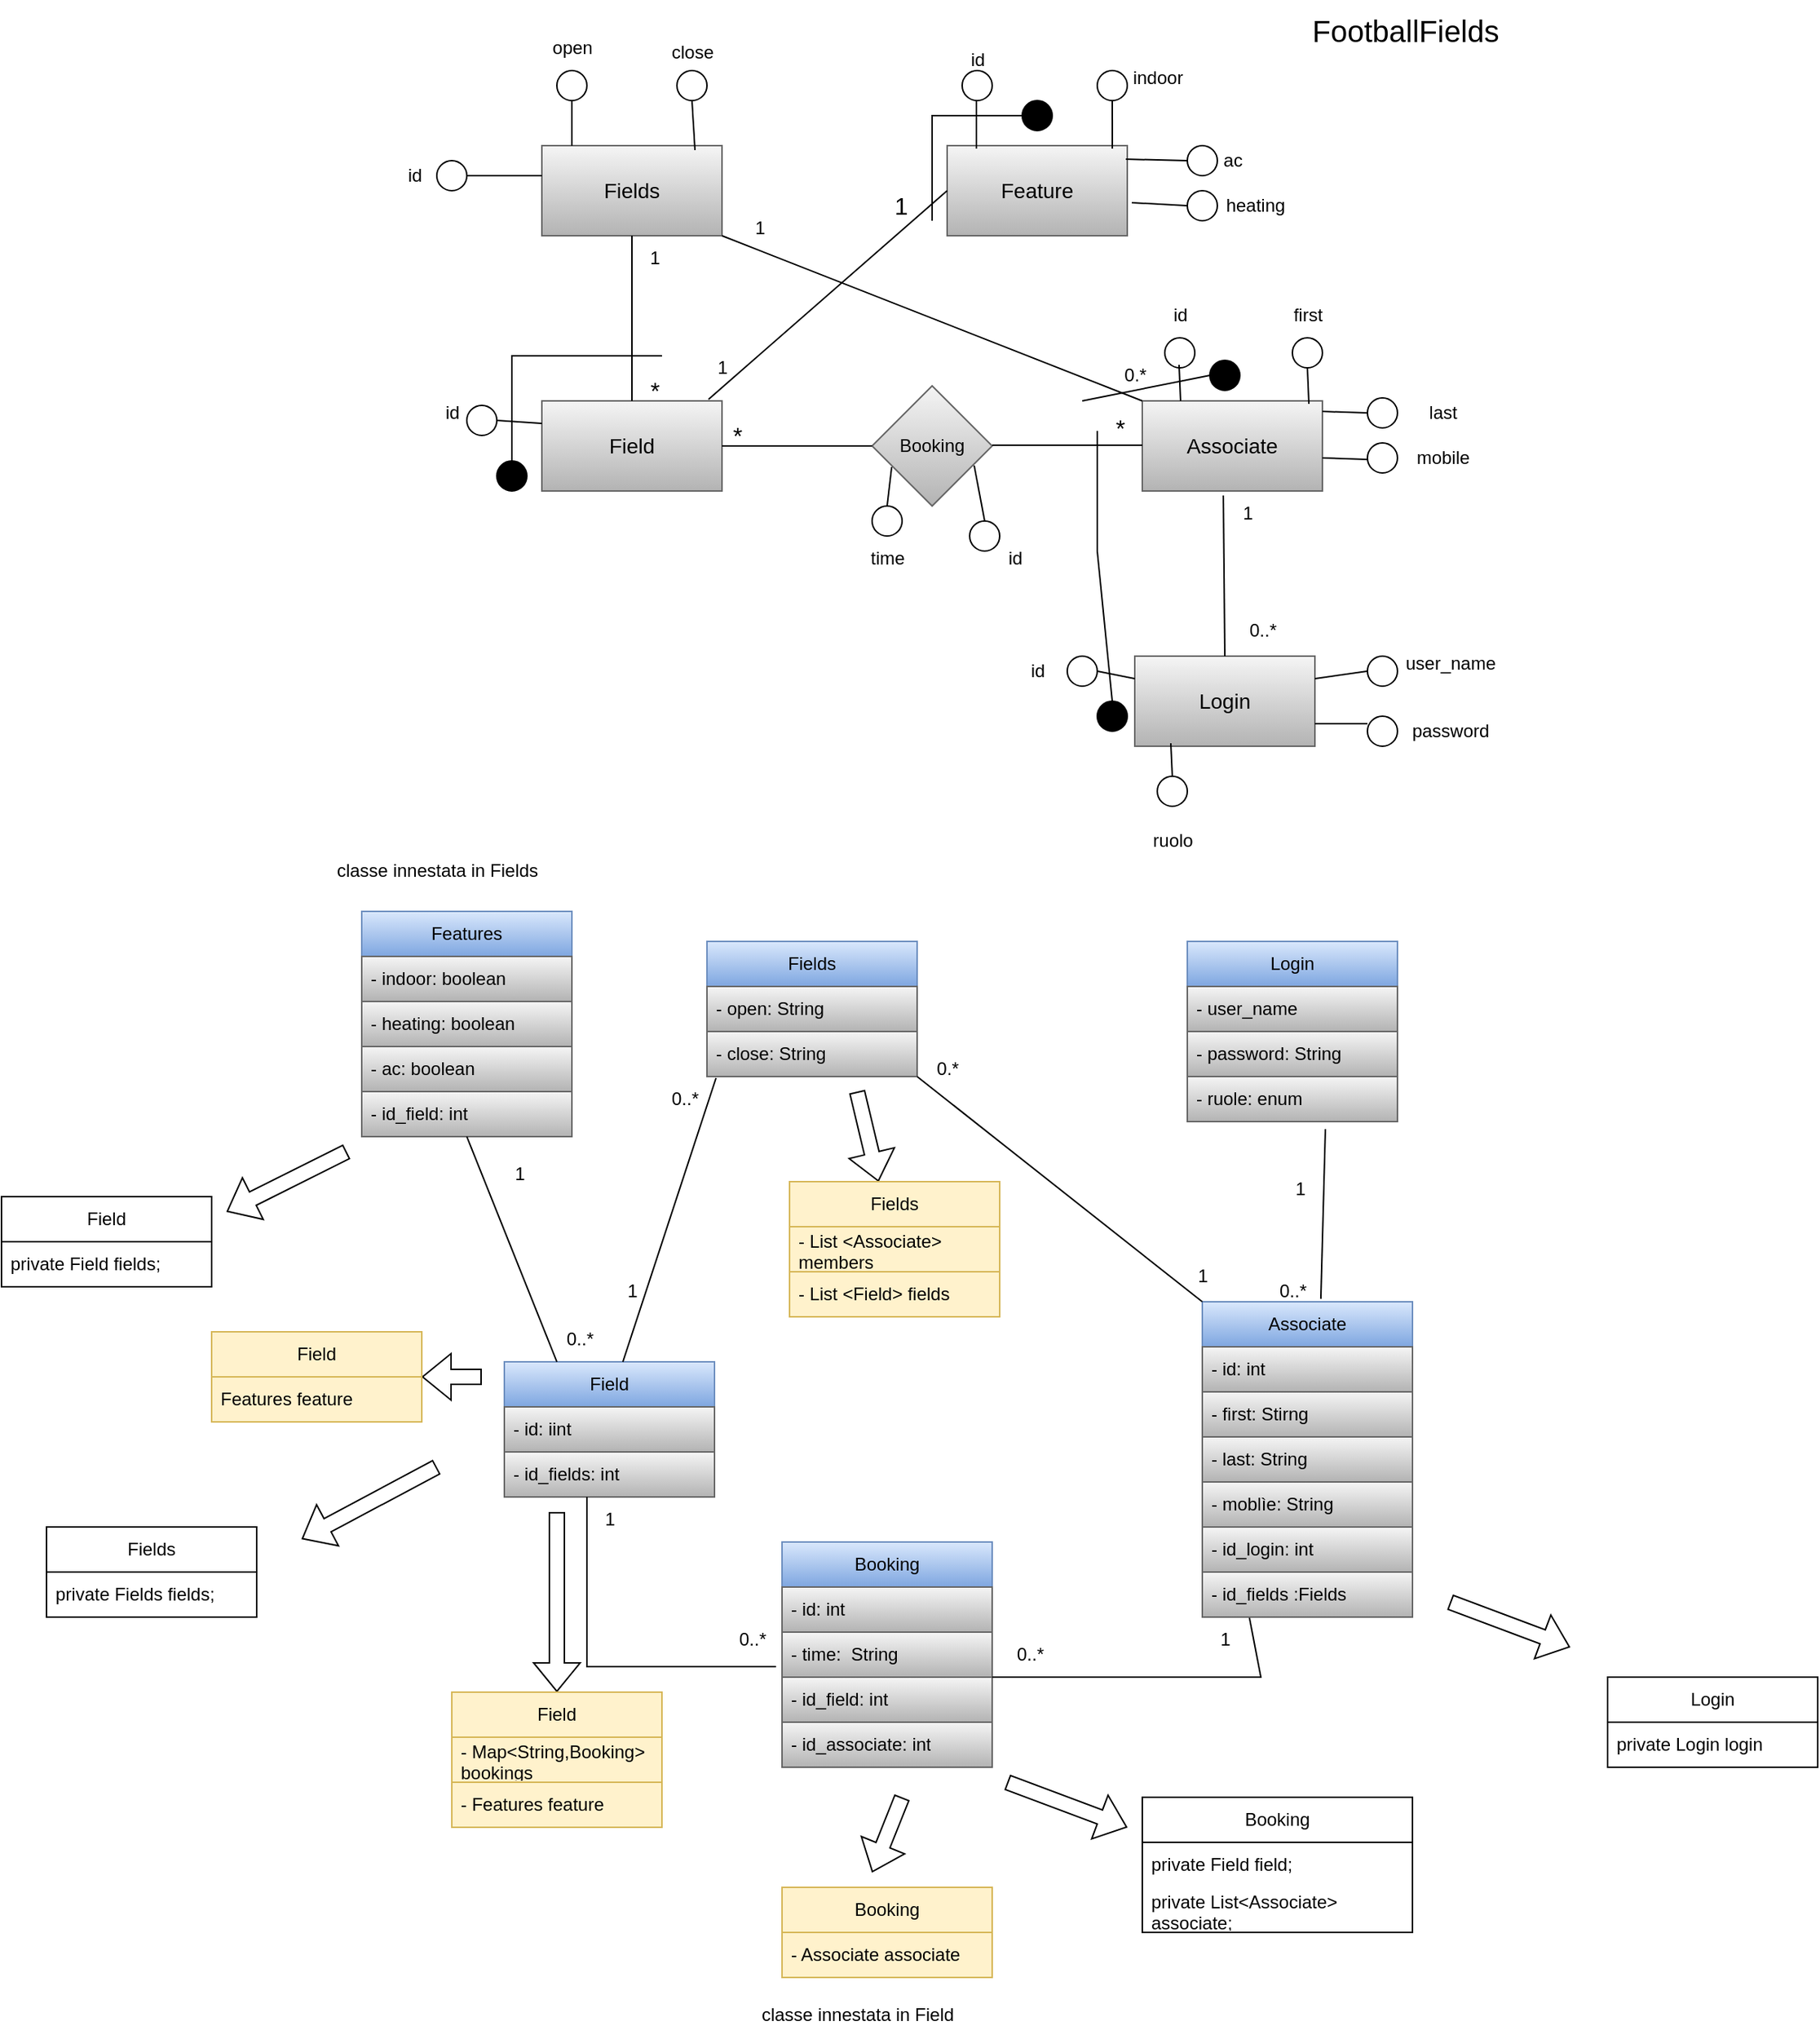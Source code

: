 <mxfile version="21.6.5" type="device">
  <diagram name="Pagina-1" id="tbRzEaHtZ7UUo4ROZUXy">
    <mxGraphModel dx="1691" dy="516" grid="1" gridSize="10" guides="1" tooltips="1" connect="1" arrows="1" fold="1" page="1" pageScale="1" pageWidth="827" pageHeight="1169" math="0" shadow="0">
      <root>
        <mxCell id="0" />
        <mxCell id="1" parent="0" />
        <mxCell id="Lw0NRX1pX2Uq201TsK41-1" value="&lt;font style=&quot;font-size: 14px;&quot;&gt;Associate&lt;/font&gt;" style="rounded=0;whiteSpace=wrap;html=1;fillColor=#f5f5f5;gradientColor=#b3b3b3;strokeColor=#666666;" parent="1" vertex="1">
          <mxGeometry x="560" y="270" width="120" height="60" as="geometry" />
        </mxCell>
        <mxCell id="Lw0NRX1pX2Uq201TsK41-2" value="&lt;font style=&quot;font-size: 14px;&quot;&gt;Feature&lt;/font&gt;" style="rounded=0;whiteSpace=wrap;html=1;fillColor=#f5f5f5;gradientColor=#b3b3b3;strokeColor=#666666;" parent="1" vertex="1">
          <mxGeometry x="430" y="100" width="120" height="60" as="geometry" />
        </mxCell>
        <mxCell id="Lw0NRX1pX2Uq201TsK41-4" value="&lt;font style=&quot;font-size: 14px;&quot;&gt;Field&lt;/font&gt;" style="rounded=0;whiteSpace=wrap;html=1;fillColor=#f5f5f5;gradientColor=#b3b3b3;strokeColor=#666666;" parent="1" vertex="1">
          <mxGeometry x="160" y="270" width="120" height="60" as="geometry" />
        </mxCell>
        <mxCell id="Lw0NRX1pX2Uq201TsK41-5" value="&lt;font style=&quot;font-size: 14px;&quot;&gt;Fields&lt;/font&gt;" style="rounded=0;whiteSpace=wrap;html=1;fillColor=#f5f5f5;gradientColor=#b3b3b3;strokeColor=#666666;" parent="1" vertex="1">
          <mxGeometry x="160" y="100" width="120" height="60" as="geometry" />
        </mxCell>
        <mxCell id="Lw0NRX1pX2Uq201TsK41-6" value="Booking" style="rhombus;whiteSpace=wrap;html=1;fillColor=#f5f5f5;gradientColor=#b3b3b3;strokeColor=#666666;" parent="1" vertex="1">
          <mxGeometry x="380" y="260" width="80" height="80" as="geometry" />
        </mxCell>
        <mxCell id="Lw0NRX1pX2Uq201TsK41-8" value="" style="endArrow=none;html=1;rounded=0;entryX=0.5;entryY=1;entryDx=0;entryDy=0;exitX=0.5;exitY=0;exitDx=0;exitDy=0;" parent="1" source="Lw0NRX1pX2Uq201TsK41-4" target="Lw0NRX1pX2Uq201TsK41-5" edge="1">
          <mxGeometry width="50" height="50" relative="1" as="geometry">
            <mxPoint x="390" y="280" as="sourcePoint" />
            <mxPoint x="440" y="230" as="targetPoint" />
          </mxGeometry>
        </mxCell>
        <mxCell id="Lw0NRX1pX2Uq201TsK41-9" value="" style="endArrow=none;html=1;rounded=0;entryX=0.925;entryY=-0.017;entryDx=0;entryDy=0;exitX=0;exitY=0.5;exitDx=0;exitDy=0;entryPerimeter=0;" parent="1" source="Lw0NRX1pX2Uq201TsK41-2" target="Lw0NRX1pX2Uq201TsK41-4" edge="1">
          <mxGeometry width="50" height="50" relative="1" as="geometry">
            <mxPoint x="310" y="230" as="sourcePoint" />
            <mxPoint x="310" y="120" as="targetPoint" />
          </mxGeometry>
        </mxCell>
        <mxCell id="Lw0NRX1pX2Uq201TsK41-10" value="" style="endArrow=none;html=1;rounded=0;exitX=1;exitY=0.5;exitDx=0;exitDy=0;entryX=0;entryY=0.5;entryDx=0;entryDy=0;" parent="1" source="Lw0NRX1pX2Uq201TsK41-4" target="Lw0NRX1pX2Uq201TsK41-6" edge="1">
          <mxGeometry width="50" height="50" relative="1" as="geometry">
            <mxPoint x="390" y="280" as="sourcePoint" />
            <mxPoint x="440" y="230" as="targetPoint" />
          </mxGeometry>
        </mxCell>
        <mxCell id="Lw0NRX1pX2Uq201TsK41-11" value="" style="endArrow=none;html=1;rounded=0;exitX=1;exitY=0.5;exitDx=0;exitDy=0;entryX=0;entryY=0.5;entryDx=0;entryDy=0;" parent="1" edge="1">
          <mxGeometry width="50" height="50" relative="1" as="geometry">
            <mxPoint x="460" y="299.5" as="sourcePoint" />
            <mxPoint x="560" y="299.5" as="targetPoint" />
          </mxGeometry>
        </mxCell>
        <mxCell id="Lw0NRX1pX2Uq201TsK41-13" value="" style="ellipse;whiteSpace=wrap;html=1;aspect=fixed;" parent="1" vertex="1">
          <mxGeometry x="250" y="50" width="20" height="20" as="geometry" />
        </mxCell>
        <mxCell id="Lw0NRX1pX2Uq201TsK41-14" value="" style="ellipse;whiteSpace=wrap;html=1;aspect=fixed;" parent="1" vertex="1">
          <mxGeometry x="90" y="110" width="20" height="20" as="geometry" />
        </mxCell>
        <mxCell id="Lw0NRX1pX2Uq201TsK41-15" value="" style="endArrow=none;html=1;rounded=0;exitX=1;exitY=0.5;exitDx=0;exitDy=0;" parent="1" source="Lw0NRX1pX2Uq201TsK41-14" edge="1">
          <mxGeometry width="50" height="50" relative="1" as="geometry">
            <mxPoint x="110" y="170" as="sourcePoint" />
            <mxPoint x="160" y="120" as="targetPoint" />
          </mxGeometry>
        </mxCell>
        <mxCell id="Lw0NRX1pX2Uq201TsK41-16" value="&lt;font style=&quot;font-size: 12px;&quot;&gt;id&lt;/font&gt;" style="text;html=1;align=center;verticalAlign=middle;resizable=0;points=[];autosize=1;strokeColor=none;fillColor=none;" parent="1" vertex="1">
          <mxGeometry x="60" y="105" width="30" height="30" as="geometry" />
        </mxCell>
        <mxCell id="Lw0NRX1pX2Uq201TsK41-21" value="" style="endArrow=none;html=1;rounded=0;exitX=0.85;exitY=0.05;exitDx=0;exitDy=0;exitPerimeter=0;entryX=0.5;entryY=1;entryDx=0;entryDy=0;" parent="1" source="Lw0NRX1pX2Uq201TsK41-5" target="Lw0NRX1pX2Uq201TsK41-13" edge="1">
          <mxGeometry width="50" height="50" relative="1" as="geometry">
            <mxPoint x="390" y="180" as="sourcePoint" />
            <mxPoint x="262" y="60" as="targetPoint" />
          </mxGeometry>
        </mxCell>
        <mxCell id="Lw0NRX1pX2Uq201TsK41-23" value="" style="endArrow=none;html=1;rounded=0;" parent="1" edge="1">
          <mxGeometry width="50" height="50" relative="1" as="geometry">
            <mxPoint x="180" y="100" as="sourcePoint" />
            <mxPoint x="180" y="70" as="targetPoint" />
          </mxGeometry>
        </mxCell>
        <mxCell id="Lw0NRX1pX2Uq201TsK41-24" value="" style="ellipse;whiteSpace=wrap;html=1;aspect=fixed;" parent="1" vertex="1">
          <mxGeometry x="170" y="50" width="20" height="20" as="geometry" />
        </mxCell>
        <mxCell id="Lw0NRX1pX2Uq201TsK41-25" value="&lt;font style=&quot;font-size: 12px;&quot;&gt;open&lt;/font&gt;" style="text;html=1;align=center;verticalAlign=middle;resizable=0;points=[];autosize=1;strokeColor=none;fillColor=none;" parent="1" vertex="1">
          <mxGeometry x="155" y="20" width="50" height="30" as="geometry" />
        </mxCell>
        <mxCell id="Lw0NRX1pX2Uq201TsK41-26" value="&lt;font style=&quot;font-size: 12px;&quot;&gt;close&lt;br&gt;&lt;br&gt;&lt;/font&gt;" style="text;html=1;align=center;verticalAlign=middle;resizable=0;points=[];autosize=1;strokeColor=none;fillColor=none;" parent="1" vertex="1">
          <mxGeometry x="235" y="25" width="50" height="40" as="geometry" />
        </mxCell>
        <mxCell id="Lw0NRX1pX2Uq201TsK41-27" value="" style="ellipse;whiteSpace=wrap;html=1;aspect=fixed;" parent="1" vertex="1">
          <mxGeometry x="530" y="50" width="20" height="20" as="geometry" />
        </mxCell>
        <mxCell id="Lw0NRX1pX2Uq201TsK41-28" value="" style="ellipse;whiteSpace=wrap;html=1;aspect=fixed;" parent="1" vertex="1">
          <mxGeometry x="590" y="130" width="20" height="20" as="geometry" />
        </mxCell>
        <mxCell id="Lw0NRX1pX2Uq201TsK41-29" value="" style="ellipse;whiteSpace=wrap;html=1;aspect=fixed;" parent="1" vertex="1">
          <mxGeometry x="590" y="100" width="20" height="20" as="geometry" />
        </mxCell>
        <mxCell id="Lw0NRX1pX2Uq201TsK41-30" value="" style="endArrow=none;html=1;rounded=0;entryX=0.5;entryY=1;entryDx=0;entryDy=0;exitX=0.917;exitY=0.033;exitDx=0;exitDy=0;exitPerimeter=0;" parent="1" source="Lw0NRX1pX2Uq201TsK41-2" target="Lw0NRX1pX2Uq201TsK41-27" edge="1">
          <mxGeometry width="50" height="50" relative="1" as="geometry">
            <mxPoint x="390" y="180" as="sourcePoint" />
            <mxPoint x="440" y="130" as="targetPoint" />
          </mxGeometry>
        </mxCell>
        <mxCell id="Lw0NRX1pX2Uq201TsK41-31" value="" style="endArrow=none;html=1;rounded=0;entryX=0;entryY=0.5;entryDx=0;entryDy=0;exitX=0.992;exitY=0.15;exitDx=0;exitDy=0;exitPerimeter=0;" parent="1" source="Lw0NRX1pX2Uq201TsK41-2" target="Lw0NRX1pX2Uq201TsK41-29" edge="1">
          <mxGeometry width="50" height="50" relative="1" as="geometry">
            <mxPoint x="540.5" y="101" as="sourcePoint" />
            <mxPoint x="539.5" y="70" as="targetPoint" />
          </mxGeometry>
        </mxCell>
        <mxCell id="Lw0NRX1pX2Uq201TsK41-32" value="" style="endArrow=none;html=1;rounded=0;entryX=0;entryY=0.5;entryDx=0;entryDy=0;exitX=1.025;exitY=0.633;exitDx=0;exitDy=0;exitPerimeter=0;" parent="1" source="Lw0NRX1pX2Uq201TsK41-2" target="Lw0NRX1pX2Uq201TsK41-28" edge="1">
          <mxGeometry width="50" height="50" relative="1" as="geometry">
            <mxPoint x="490.5" y="100" as="sourcePoint" />
            <mxPoint x="489.5" y="69" as="targetPoint" />
          </mxGeometry>
        </mxCell>
        <mxCell id="Lw0NRX1pX2Uq201TsK41-33" value="&lt;font style=&quot;font-size: 12px;&quot;&gt;indoor&lt;/font&gt;" style="text;html=1;align=center;verticalAlign=middle;resizable=0;points=[];autosize=1;strokeColor=none;fillColor=none;" parent="1" vertex="1">
          <mxGeometry x="540" y="40" width="60" height="30" as="geometry" />
        </mxCell>
        <mxCell id="Lw0NRX1pX2Uq201TsK41-36" value="&lt;font style=&quot;font-size: 12px;&quot;&gt;heating&lt;/font&gt;" style="text;html=1;align=center;verticalAlign=middle;resizable=0;points=[];autosize=1;strokeColor=none;fillColor=none;" parent="1" vertex="1">
          <mxGeometry x="605" y="125" width="60" height="30" as="geometry" />
        </mxCell>
        <mxCell id="Lw0NRX1pX2Uq201TsK41-38" value="ac" style="text;html=1;align=center;verticalAlign=middle;resizable=0;points=[];autosize=1;strokeColor=none;fillColor=none;" parent="1" vertex="1">
          <mxGeometry x="600" y="95" width="40" height="30" as="geometry" />
        </mxCell>
        <mxCell id="Lw0NRX1pX2Uq201TsK41-46" value="" style="ellipse;whiteSpace=wrap;html=1;aspect=fixed;" parent="1" vertex="1">
          <mxGeometry x="440" y="50" width="20" height="20" as="geometry" />
        </mxCell>
        <mxCell id="Lw0NRX1pX2Uq201TsK41-47" value="" style="endArrow=none;html=1;rounded=0;entryX=0.5;entryY=1;entryDx=0;entryDy=0;exitX=0.917;exitY=0.033;exitDx=0;exitDy=0;exitPerimeter=0;" parent="1" edge="1">
          <mxGeometry width="50" height="50" relative="1" as="geometry">
            <mxPoint x="449.5" y="102" as="sourcePoint" />
            <mxPoint x="449.5" y="70" as="targetPoint" />
          </mxGeometry>
        </mxCell>
        <mxCell id="Lw0NRX1pX2Uq201TsK41-48" value="id" style="text;html=1;align=center;verticalAlign=middle;resizable=0;points=[];autosize=1;strokeColor=none;fillColor=none;" parent="1" vertex="1">
          <mxGeometry x="435" y="28" width="30" height="30" as="geometry" />
        </mxCell>
        <mxCell id="Lw0NRX1pX2Uq201TsK41-49" value="1" style="text;html=1;align=center;verticalAlign=middle;resizable=0;points=[];autosize=1;strokeColor=none;fillColor=none;" parent="1" vertex="1">
          <mxGeometry x="265" y="233" width="30" height="30" as="geometry" />
        </mxCell>
        <mxCell id="Lw0NRX1pX2Uq201TsK41-50" value="&lt;font style=&quot;font-size: 16px;&quot;&gt;1&lt;/font&gt;" style="text;html=1;align=center;verticalAlign=middle;resizable=0;points=[];autosize=1;strokeColor=none;fillColor=none;" parent="1" vertex="1">
          <mxGeometry x="384" y="125" width="30" height="30" as="geometry" />
        </mxCell>
        <mxCell id="Lw0NRX1pX2Uq201TsK41-52" value="1" style="text;html=1;align=center;verticalAlign=middle;resizable=0;points=[];autosize=1;strokeColor=none;fillColor=none;" parent="1" vertex="1">
          <mxGeometry x="220" y="160" width="30" height="30" as="geometry" />
        </mxCell>
        <mxCell id="Lw0NRX1pX2Uq201TsK41-53" value="&lt;font style=&quot;font-size: 16px;&quot;&gt;*&lt;/font&gt;" style="text;html=1;align=center;verticalAlign=middle;resizable=0;points=[];autosize=1;strokeColor=none;fillColor=none;" parent="1" vertex="1">
          <mxGeometry x="220" y="248" width="30" height="30" as="geometry" />
        </mxCell>
        <mxCell id="Lw0NRX1pX2Uq201TsK41-54" value="&lt;font style=&quot;font-size: 16px;&quot;&gt;*&lt;/font&gt;" style="text;html=1;align=center;verticalAlign=middle;resizable=0;points=[];autosize=1;strokeColor=none;fillColor=none;" parent="1" vertex="1">
          <mxGeometry x="275" y="278" width="30" height="30" as="geometry" />
        </mxCell>
        <mxCell id="Lw0NRX1pX2Uq201TsK41-55" value="&lt;font style=&quot;font-size: 16px;&quot;&gt;*&lt;/font&gt;" style="text;html=1;align=center;verticalAlign=middle;resizable=0;points=[];autosize=1;strokeColor=none;fillColor=none;" parent="1" vertex="1">
          <mxGeometry x="530" y="273" width="30" height="30" as="geometry" />
        </mxCell>
        <mxCell id="Lw0NRX1pX2Uq201TsK41-59" value="" style="ellipse;whiteSpace=wrap;html=1;aspect=fixed;" parent="1" vertex="1">
          <mxGeometry x="110" y="273" width="20" height="20" as="geometry" />
        </mxCell>
        <mxCell id="Lw0NRX1pX2Uq201TsK41-60" value="" style="ellipse;whiteSpace=wrap;html=1;aspect=fixed;" parent="1" vertex="1">
          <mxGeometry x="575" y="228" width="20" height="20" as="geometry" />
        </mxCell>
        <mxCell id="Lw0NRX1pX2Uq201TsK41-61" value="" style="ellipse;whiteSpace=wrap;html=1;aspect=fixed;" parent="1" vertex="1">
          <mxGeometry x="660" y="228" width="20" height="20" as="geometry" />
        </mxCell>
        <mxCell id="Lw0NRX1pX2Uq201TsK41-62" value="" style="ellipse;whiteSpace=wrap;html=1;aspect=fixed;" parent="1" vertex="1">
          <mxGeometry x="710" y="298" width="20" height="20" as="geometry" />
        </mxCell>
        <mxCell id="Lw0NRX1pX2Uq201TsK41-63" value="" style="ellipse;whiteSpace=wrap;html=1;aspect=fixed;" parent="1" vertex="1">
          <mxGeometry x="710" y="268" width="20" height="20" as="geometry" />
        </mxCell>
        <mxCell id="Lw0NRX1pX2Uq201TsK41-64" value="" style="ellipse;whiteSpace=wrap;html=1;aspect=fixed;" parent="1" vertex="1">
          <mxGeometry x="380" y="340" width="20" height="20" as="geometry" />
        </mxCell>
        <mxCell id="Lw0NRX1pX2Uq201TsK41-65" value="" style="endArrow=none;html=1;rounded=0;exitX=0.5;exitY=0;exitDx=0;exitDy=0;entryX=0.163;entryY=0.675;entryDx=0;entryDy=0;entryPerimeter=0;" parent="1" source="Lw0NRX1pX2Uq201TsK41-64" target="Lw0NRX1pX2Uq201TsK41-6" edge="1">
          <mxGeometry width="50" height="50" relative="1" as="geometry">
            <mxPoint x="390" y="230" as="sourcePoint" />
            <mxPoint x="440" y="180" as="targetPoint" />
          </mxGeometry>
        </mxCell>
        <mxCell id="Lw0NRX1pX2Uq201TsK41-66" value="time&lt;br&gt;" style="text;html=1;align=center;verticalAlign=middle;resizable=0;points=[];autosize=1;strokeColor=none;fillColor=none;" parent="1" vertex="1">
          <mxGeometry x="365" y="360" width="50" height="30" as="geometry" />
        </mxCell>
        <mxCell id="Lw0NRX1pX2Uq201TsK41-71" value="" style="endArrow=none;html=1;rounded=0;exitX=1;exitY=0.117;exitDx=0;exitDy=0;exitPerimeter=0;" parent="1" source="Lw0NRX1pX2Uq201TsK41-1" edge="1">
          <mxGeometry width="50" height="50" relative="1" as="geometry">
            <mxPoint x="660" y="328" as="sourcePoint" />
            <mxPoint x="710" y="278" as="targetPoint" />
          </mxGeometry>
        </mxCell>
        <mxCell id="Lw0NRX1pX2Uq201TsK41-72" value="" style="endArrow=none;html=1;rounded=0;exitX=0.925;exitY=0.033;exitDx=0;exitDy=0;exitPerimeter=0;" parent="1" source="Lw0NRX1pX2Uq201TsK41-1" edge="1">
          <mxGeometry width="50" height="50" relative="1" as="geometry">
            <mxPoint x="620" y="298" as="sourcePoint" />
            <mxPoint x="670" y="248" as="targetPoint" />
          </mxGeometry>
        </mxCell>
        <mxCell id="Lw0NRX1pX2Uq201TsK41-74" value="" style="endArrow=none;html=1;rounded=0;exitX=1;exitY=0.117;exitDx=0;exitDy=0;exitPerimeter=0;" parent="1" edge="1">
          <mxGeometry width="50" height="50" relative="1" as="geometry">
            <mxPoint x="680" y="308" as="sourcePoint" />
            <mxPoint x="710" y="309" as="targetPoint" />
          </mxGeometry>
        </mxCell>
        <mxCell id="Lw0NRX1pX2Uq201TsK41-76" value="" style="endArrow=none;html=1;rounded=0;exitX=0.925;exitY=0.033;exitDx=0;exitDy=0;exitPerimeter=0;" parent="1" edge="1">
          <mxGeometry width="50" height="50" relative="1" as="geometry">
            <mxPoint x="585.5" y="270" as="sourcePoint" />
            <mxPoint x="584.5" y="246" as="targetPoint" />
            <Array as="points">
              <mxPoint x="585" y="258" />
            </Array>
          </mxGeometry>
        </mxCell>
        <mxCell id="Lw0NRX1pX2Uq201TsK41-78" value="id" style="text;html=1;align=center;verticalAlign=middle;resizable=0;points=[];autosize=1;strokeColor=none;fillColor=none;" parent="1" vertex="1">
          <mxGeometry x="85" y="263" width="30" height="30" as="geometry" />
        </mxCell>
        <mxCell id="Lw0NRX1pX2Uq201TsK41-79" value="first" style="text;html=1;align=center;verticalAlign=middle;resizable=0;points=[];autosize=1;strokeColor=none;fillColor=none;" parent="1" vertex="1">
          <mxGeometry x="650" y="198" width="40" height="30" as="geometry" />
        </mxCell>
        <mxCell id="Lw0NRX1pX2Uq201TsK41-80" value="last" style="text;html=1;align=center;verticalAlign=middle;resizable=0;points=[];autosize=1;strokeColor=none;fillColor=none;" parent="1" vertex="1">
          <mxGeometry x="740" y="263" width="40" height="30" as="geometry" />
        </mxCell>
        <mxCell id="Lw0NRX1pX2Uq201TsK41-81" value="mobile" style="text;html=1;align=center;verticalAlign=middle;resizable=0;points=[];autosize=1;strokeColor=none;fillColor=none;" parent="1" vertex="1">
          <mxGeometry x="730" y="293" width="60" height="30" as="geometry" />
        </mxCell>
        <mxCell id="Lw0NRX1pX2Uq201TsK41-82" value="id" style="text;html=1;align=center;verticalAlign=middle;resizable=0;points=[];autosize=1;strokeColor=none;fillColor=none;" parent="1" vertex="1">
          <mxGeometry x="570" y="198" width="30" height="30" as="geometry" />
        </mxCell>
        <mxCell id="Lw0NRX1pX2Uq201TsK41-83" value="" style="endArrow=none;html=1;rounded=0;exitX=1;exitY=0.5;exitDx=0;exitDy=0;entryX=0;entryY=0.25;entryDx=0;entryDy=0;" parent="1" source="Lw0NRX1pX2Uq201TsK41-59" target="Lw0NRX1pX2Uq201TsK41-4" edge="1">
          <mxGeometry width="50" height="50" relative="1" as="geometry">
            <mxPoint x="390" y="230" as="sourcePoint" />
            <mxPoint x="440" y="180" as="targetPoint" />
          </mxGeometry>
        </mxCell>
        <mxCell id="Zc-ZAYhECrXt22PSPQzX-3" value="Field" style="swimlane;fontStyle=0;childLayout=stackLayout;horizontal=1;startSize=30;horizontalStack=0;resizeParent=1;resizeParentMax=0;resizeLast=0;collapsible=1;marginBottom=0;whiteSpace=wrap;html=1;fillColor=#dae8fc;gradientColor=#7ea6e0;strokeColor=#6c8ebf;" parent="1" vertex="1">
          <mxGeometry x="135" y="910" width="140" height="90" as="geometry" />
        </mxCell>
        <mxCell id="Zc-ZAYhECrXt22PSPQzX-4" value="- id: iint" style="text;strokeColor=#666666;fillColor=#f5f5f5;align=left;verticalAlign=middle;spacingLeft=4;spacingRight=4;overflow=hidden;points=[[0,0.5],[1,0.5]];portConstraint=eastwest;rotatable=0;whiteSpace=wrap;html=1;gradientColor=#b3b3b3;" parent="Zc-ZAYhECrXt22PSPQzX-3" vertex="1">
          <mxGeometry y="30" width="140" height="30" as="geometry" />
        </mxCell>
        <mxCell id="Ekgfs1hk77x5DyquX_aV-30" value="- id_fields: int" style="text;strokeColor=#666666;fillColor=#f5f5f5;align=left;verticalAlign=middle;spacingLeft=4;spacingRight=4;overflow=hidden;points=[[0,0.5],[1,0.5]];portConstraint=eastwest;rotatable=0;whiteSpace=wrap;html=1;gradientColor=#b3b3b3;" parent="Zc-ZAYhECrXt22PSPQzX-3" vertex="1">
          <mxGeometry y="60" width="140" height="30" as="geometry" />
        </mxCell>
        <mxCell id="Zc-ZAYhECrXt22PSPQzX-7" value="Fields" style="swimlane;fontStyle=0;childLayout=stackLayout;horizontal=1;startSize=30;horizontalStack=0;resizeParent=1;resizeParentMax=0;resizeLast=0;collapsible=1;marginBottom=0;whiteSpace=wrap;html=1;fillColor=#dae8fc;gradientColor=#7ea6e0;strokeColor=#6c8ebf;" parent="1" vertex="1">
          <mxGeometry x="270" y="630" width="140" height="90" as="geometry" />
        </mxCell>
        <mxCell id="Zc-ZAYhECrXt22PSPQzX-8" value="- open: String" style="text;strokeColor=#666666;fillColor=#f5f5f5;align=left;verticalAlign=middle;spacingLeft=4;spacingRight=4;overflow=hidden;points=[[0,0.5],[1,0.5]];portConstraint=eastwest;rotatable=0;whiteSpace=wrap;html=1;gradientColor=#b3b3b3;" parent="Zc-ZAYhECrXt22PSPQzX-7" vertex="1">
          <mxGeometry y="30" width="140" height="30" as="geometry" />
        </mxCell>
        <mxCell id="Zc-ZAYhECrXt22PSPQzX-9" value="- close: String" style="text;strokeColor=#666666;fillColor=#f5f5f5;align=left;verticalAlign=middle;spacingLeft=4;spacingRight=4;overflow=hidden;points=[[0,0.5],[1,0.5]];portConstraint=eastwest;rotatable=0;whiteSpace=wrap;html=1;gradientColor=#b3b3b3;" parent="Zc-ZAYhECrXt22PSPQzX-7" vertex="1">
          <mxGeometry y="60" width="140" height="30" as="geometry" />
        </mxCell>
        <mxCell id="Zc-ZAYhECrXt22PSPQzX-11" value="Features" style="swimlane;fontStyle=0;childLayout=stackLayout;horizontal=1;startSize=30;horizontalStack=0;resizeParent=1;resizeParentMax=0;resizeLast=0;collapsible=1;marginBottom=0;whiteSpace=wrap;html=1;fillColor=#dae8fc;gradientColor=#7ea6e0;strokeColor=#6c8ebf;" parent="1" vertex="1">
          <mxGeometry x="40" y="610" width="140" height="150" as="geometry" />
        </mxCell>
        <mxCell id="Zc-ZAYhECrXt22PSPQzX-12" value="- indoor: boolean" style="text;strokeColor=#666666;fillColor=#f5f5f5;align=left;verticalAlign=middle;spacingLeft=4;spacingRight=4;overflow=hidden;points=[[0,0.5],[1,0.5]];portConstraint=eastwest;rotatable=0;whiteSpace=wrap;html=1;gradientColor=#b3b3b3;" parent="Zc-ZAYhECrXt22PSPQzX-11" vertex="1">
          <mxGeometry y="30" width="140" height="30" as="geometry" />
        </mxCell>
        <mxCell id="Zc-ZAYhECrXt22PSPQzX-13" value="- heating: boolean" style="text;strokeColor=#666666;fillColor=#f5f5f5;align=left;verticalAlign=middle;spacingLeft=4;spacingRight=4;overflow=hidden;points=[[0,0.5],[1,0.5]];portConstraint=eastwest;rotatable=0;whiteSpace=wrap;html=1;gradientColor=#b3b3b3;" parent="Zc-ZAYhECrXt22PSPQzX-11" vertex="1">
          <mxGeometry y="60" width="140" height="30" as="geometry" />
        </mxCell>
        <mxCell id="Zc-ZAYhECrXt22PSPQzX-14" value="- ac: boolean" style="text;strokeColor=#666666;fillColor=#f5f5f5;align=left;verticalAlign=middle;spacingLeft=4;spacingRight=4;overflow=hidden;points=[[0,0.5],[1,0.5]];portConstraint=eastwest;rotatable=0;whiteSpace=wrap;html=1;gradientColor=#b3b3b3;" parent="Zc-ZAYhECrXt22PSPQzX-11" vertex="1">
          <mxGeometry y="90" width="140" height="30" as="geometry" />
        </mxCell>
        <mxCell id="Ekgfs1hk77x5DyquX_aV-29" value="- id_field: int" style="text;strokeColor=#666666;fillColor=#f5f5f5;align=left;verticalAlign=middle;spacingLeft=4;spacingRight=4;overflow=hidden;points=[[0,0.5],[1,0.5]];portConstraint=eastwest;rotatable=0;whiteSpace=wrap;html=1;gradientColor=#b3b3b3;" parent="Zc-ZAYhECrXt22PSPQzX-11" vertex="1">
          <mxGeometry y="120" width="140" height="30" as="geometry" />
        </mxCell>
        <mxCell id="Zc-ZAYhECrXt22PSPQzX-19" value="Associate" style="swimlane;fontStyle=0;childLayout=stackLayout;horizontal=1;startSize=30;horizontalStack=0;resizeParent=1;resizeParentMax=0;resizeLast=0;collapsible=1;marginBottom=0;whiteSpace=wrap;html=1;fillColor=#dae8fc;gradientColor=#7ea6e0;strokeColor=#6c8ebf;" parent="1" vertex="1">
          <mxGeometry x="600" y="870" width="140" height="150" as="geometry" />
        </mxCell>
        <mxCell id="Zc-ZAYhECrXt22PSPQzX-20" value="- id: int" style="text;strokeColor=#666666;fillColor=#f5f5f5;align=left;verticalAlign=middle;spacingLeft=4;spacingRight=4;overflow=hidden;points=[[0,0.5],[1,0.5]];portConstraint=eastwest;rotatable=0;whiteSpace=wrap;html=1;gradientColor=#b3b3b3;" parent="Zc-ZAYhECrXt22PSPQzX-19" vertex="1">
          <mxGeometry y="30" width="140" height="30" as="geometry" />
        </mxCell>
        <mxCell id="Zc-ZAYhECrXt22PSPQzX-21" value="- first: Stirng" style="text;strokeColor=#666666;fillColor=#f5f5f5;align=left;verticalAlign=middle;spacingLeft=4;spacingRight=4;overflow=hidden;points=[[0,0.5],[1,0.5]];portConstraint=eastwest;rotatable=0;whiteSpace=wrap;html=1;gradientColor=#b3b3b3;" parent="Zc-ZAYhECrXt22PSPQzX-19" vertex="1">
          <mxGeometry y="60" width="140" height="30" as="geometry" />
        </mxCell>
        <mxCell id="Zc-ZAYhECrXt22PSPQzX-22" value="- last: String" style="text;strokeColor=#666666;fillColor=#f5f5f5;align=left;verticalAlign=middle;spacingLeft=4;spacingRight=4;overflow=hidden;points=[[0,0.5],[1,0.5]];portConstraint=eastwest;rotatable=0;whiteSpace=wrap;html=1;gradientColor=#b3b3b3;" parent="Zc-ZAYhECrXt22PSPQzX-19" vertex="1">
          <mxGeometry y="90" width="140" height="30" as="geometry" />
        </mxCell>
        <mxCell id="Ekgfs1hk77x5DyquX_aV-40" value="- moblìe: String" style="text;strokeColor=#666666;fillColor=#f5f5f5;align=left;verticalAlign=middle;spacingLeft=4;spacingRight=4;overflow=hidden;points=[[0,0.5],[1,0.5]];portConstraint=eastwest;rotatable=0;whiteSpace=wrap;html=1;gradientColor=#b3b3b3;" parent="Zc-ZAYhECrXt22PSPQzX-19" vertex="1">
          <mxGeometry y="120" width="140" height="30" as="geometry" />
        </mxCell>
        <mxCell id="Zc-ZAYhECrXt22PSPQzX-23" value="" style="endArrow=none;html=1;rounded=0;exitX=0.25;exitY=0;exitDx=0;exitDy=0;" parent="1" source="Zc-ZAYhECrXt22PSPQzX-3" edge="1">
          <mxGeometry width="50" height="50" relative="1" as="geometry">
            <mxPoint x="210" y="910" as="sourcePoint" />
            <mxPoint x="110" y="760" as="targetPoint" />
          </mxGeometry>
        </mxCell>
        <mxCell id="Zc-ZAYhECrXt22PSPQzX-24" value="0..*" style="text;html=1;align=center;verticalAlign=middle;resizable=0;points=[];autosize=1;strokeColor=none;fillColor=none;" parent="1" vertex="1">
          <mxGeometry x="235" y="720" width="40" height="30" as="geometry" />
        </mxCell>
        <mxCell id="Zc-ZAYhECrXt22PSPQzX-25" value="0.*" style="text;html=1;align=center;verticalAlign=middle;resizable=0;points=[];autosize=1;strokeColor=none;fillColor=none;" parent="1" vertex="1">
          <mxGeometry x="410" y="700" width="40" height="30" as="geometry" />
        </mxCell>
        <mxCell id="Zc-ZAYhECrXt22PSPQzX-26" value="" style="endArrow=none;html=1;rounded=0;exitX=0.564;exitY=0;exitDx=0;exitDy=0;exitPerimeter=0;entryX=0.043;entryY=1.033;entryDx=0;entryDy=0;entryPerimeter=0;" parent="1" source="Zc-ZAYhECrXt22PSPQzX-3" target="Zc-ZAYhECrXt22PSPQzX-9" edge="1">
          <mxGeometry width="50" height="50" relative="1" as="geometry">
            <mxPoint x="390" y="740" as="sourcePoint" />
            <mxPoint x="194" y="740" as="targetPoint" />
          </mxGeometry>
        </mxCell>
        <mxCell id="Zc-ZAYhECrXt22PSPQzX-27" value="1" style="text;html=1;align=center;verticalAlign=middle;resizable=0;points=[];autosize=1;strokeColor=none;fillColor=none;" parent="1" vertex="1">
          <mxGeometry x="130" y="770" width="30" height="30" as="geometry" />
        </mxCell>
        <mxCell id="Zc-ZAYhECrXt22PSPQzX-28" value="0..*" style="text;html=1;align=center;verticalAlign=middle;resizable=0;points=[];autosize=1;strokeColor=none;fillColor=none;" parent="1" vertex="1">
          <mxGeometry x="165" y="880" width="40" height="30" as="geometry" />
        </mxCell>
        <mxCell id="Zc-ZAYhECrXt22PSPQzX-29" value="" style="endArrow=none;html=1;rounded=0;entryX=0;entryY=0;entryDx=0;entryDy=0;exitX=1;exitY=1;exitDx=0;exitDy=0;" parent="1" source="Zc-ZAYhECrXt22PSPQzX-7" target="Zc-ZAYhECrXt22PSPQzX-19" edge="1">
          <mxGeometry width="50" height="50" relative="1" as="geometry">
            <mxPoint x="270" y="590" as="sourcePoint" />
            <mxPoint x="440" y="690" as="targetPoint" />
          </mxGeometry>
        </mxCell>
        <mxCell id="Zc-ZAYhECrXt22PSPQzX-30" value="1" style="text;html=1;align=center;verticalAlign=middle;resizable=0;points=[];autosize=1;strokeColor=none;fillColor=none;" parent="1" vertex="1">
          <mxGeometry x="205" y="848" width="30" height="30" as="geometry" />
        </mxCell>
        <mxCell id="Zc-ZAYhECrXt22PSPQzX-34" value="Booking" style="swimlane;fontStyle=0;childLayout=stackLayout;horizontal=1;startSize=30;horizontalStack=0;resizeParent=1;resizeParentMax=0;resizeLast=0;collapsible=1;marginBottom=0;whiteSpace=wrap;html=1;fillColor=#dae8fc;gradientColor=#7ea6e0;strokeColor=#6c8ebf;" parent="1" vertex="1">
          <mxGeometry x="320" y="1030" width="140" height="150" as="geometry" />
        </mxCell>
        <mxCell id="Zc-ZAYhECrXt22PSPQzX-35" value="- id: int" style="text;strokeColor=#666666;fillColor=#f5f5f5;align=left;verticalAlign=middle;spacingLeft=4;spacingRight=4;overflow=hidden;points=[[0,0.5],[1,0.5]];portConstraint=eastwest;rotatable=0;whiteSpace=wrap;html=1;gradientColor=#b3b3b3;" parent="Zc-ZAYhECrXt22PSPQzX-34" vertex="1">
          <mxGeometry y="30" width="140" height="30" as="geometry" />
        </mxCell>
        <mxCell id="Ekgfs1hk77x5DyquX_aV-32" value="- time:&amp;nbsp; String" style="text;strokeColor=#666666;fillColor=#f5f5f5;align=left;verticalAlign=middle;spacingLeft=4;spacingRight=4;overflow=hidden;points=[[0,0.5],[1,0.5]];portConstraint=eastwest;rotatable=0;whiteSpace=wrap;html=1;gradientColor=#b3b3b3;" parent="Zc-ZAYhECrXt22PSPQzX-34" vertex="1">
          <mxGeometry y="60" width="140" height="30" as="geometry" />
        </mxCell>
        <mxCell id="Ekgfs1hk77x5DyquX_aV-33" value="- id_field: int" style="text;strokeColor=#666666;fillColor=#f5f5f5;align=left;verticalAlign=middle;spacingLeft=4;spacingRight=4;overflow=hidden;points=[[0,0.5],[1,0.5]];portConstraint=eastwest;rotatable=0;whiteSpace=wrap;html=1;gradientColor=#b3b3b3;" parent="Zc-ZAYhECrXt22PSPQzX-34" vertex="1">
          <mxGeometry y="90" width="140" height="30" as="geometry" />
        </mxCell>
        <mxCell id="Ekgfs1hk77x5DyquX_aV-34" value="- id_associate: int" style="text;strokeColor=#666666;fillColor=#f5f5f5;align=left;verticalAlign=middle;spacingLeft=4;spacingRight=4;overflow=hidden;points=[[0,0.5],[1,0.5]];portConstraint=eastwest;rotatable=0;whiteSpace=wrap;html=1;gradientColor=#b3b3b3;" parent="Zc-ZAYhECrXt22PSPQzX-34" vertex="1">
          <mxGeometry y="120" width="140" height="30" as="geometry" />
        </mxCell>
        <mxCell id="Zc-ZAYhECrXt22PSPQzX-38" value="" style="endArrow=none;html=1;rounded=0;entryX=0.222;entryY=0.963;entryDx=0;entryDy=0;entryPerimeter=0;" parent="1" target="RqQ3GGJJdriutGatGUng-25" edge="1">
          <mxGeometry width="50" height="50" relative="1" as="geometry">
            <mxPoint x="460" y="1120" as="sourcePoint" />
            <mxPoint x="640" y="1100" as="targetPoint" />
            <Array as="points">
              <mxPoint x="639" y="1120" />
            </Array>
          </mxGeometry>
        </mxCell>
        <mxCell id="Zc-ZAYhECrXt22PSPQzX-40" value="" style="endArrow=none;html=1;rounded=0;exitX=-0.029;exitY=0.767;exitDx=0;exitDy=0;exitPerimeter=0;" parent="1" source="Ekgfs1hk77x5DyquX_aV-32" edge="1">
          <mxGeometry width="50" height="50" relative="1" as="geometry">
            <mxPoint x="310" y="970" as="sourcePoint" />
            <mxPoint x="190" y="1000" as="targetPoint" />
            <Array as="points">
              <mxPoint x="190" y="1113" />
            </Array>
          </mxGeometry>
        </mxCell>
        <mxCell id="Zc-ZAYhECrXt22PSPQzX-41" value="1" style="text;html=1;align=center;verticalAlign=middle;resizable=0;points=[];autosize=1;strokeColor=none;fillColor=none;" parent="1" vertex="1">
          <mxGeometry x="190" y="1000" width="30" height="30" as="geometry" />
        </mxCell>
        <mxCell id="Zc-ZAYhECrXt22PSPQzX-43" value="0..*" style="text;html=1;align=center;verticalAlign=middle;resizable=0;points=[];autosize=1;strokeColor=none;fillColor=none;" parent="1" vertex="1">
          <mxGeometry x="280" y="1080" width="40" height="30" as="geometry" />
        </mxCell>
        <mxCell id="Zc-ZAYhECrXt22PSPQzX-44" value="0..*" style="text;html=1;align=center;verticalAlign=middle;resizable=0;points=[];autosize=1;strokeColor=none;fillColor=none;" parent="1" vertex="1">
          <mxGeometry x="465" y="1090" width="40" height="30" as="geometry" />
        </mxCell>
        <mxCell id="Zc-ZAYhECrXt22PSPQzX-45" value="&lt;font style=&quot;font-size: 20px;&quot;&gt;FootballFields&lt;/font&gt;" style="text;html=1;align=center;verticalAlign=middle;resizable=0;points=[];autosize=1;strokeColor=none;fillColor=none;" parent="1" vertex="1">
          <mxGeometry x="660" y="3" width="150" height="40" as="geometry" />
        </mxCell>
        <mxCell id="Zc-ZAYhECrXt22PSPQzX-46" value="1" style="text;html=1;align=center;verticalAlign=middle;resizable=0;points=[];autosize=1;strokeColor=none;fillColor=none;" parent="1" vertex="1">
          <mxGeometry x="600" y="1080" width="30" height="30" as="geometry" />
        </mxCell>
        <mxCell id="Zc-ZAYhECrXt22PSPQzX-55" value="" style="ellipse;whiteSpace=wrap;html=1;aspect=fixed;" parent="1" vertex="1">
          <mxGeometry x="445" y="350" width="20" height="20" as="geometry" />
        </mxCell>
        <mxCell id="Zc-ZAYhECrXt22PSPQzX-56" value="" style="endArrow=none;html=1;rounded=0;exitX=0.5;exitY=0;exitDx=0;exitDy=0;entryX=0.85;entryY=0.663;entryDx=0;entryDy=0;entryPerimeter=0;" parent="1" source="Zc-ZAYhECrXt22PSPQzX-55" target="Lw0NRX1pX2Uq201TsK41-6" edge="1">
          <mxGeometry width="50" height="50" relative="1" as="geometry">
            <mxPoint x="400" y="340" as="sourcePoint" />
            <mxPoint x="450" y="320" as="targetPoint" />
          </mxGeometry>
        </mxCell>
        <mxCell id="Zc-ZAYhECrXt22PSPQzX-57" value="id" style="text;html=1;align=center;verticalAlign=middle;resizable=0;points=[];autosize=1;strokeColor=none;fillColor=none;" parent="1" vertex="1">
          <mxGeometry x="460" y="360" width="30" height="30" as="geometry" />
        </mxCell>
        <mxCell id="Zc-ZAYhECrXt22PSPQzX-58" value="" style="endArrow=none;html=1;rounded=0;exitX=1;exitY=1;exitDx=0;exitDy=0;entryX=0;entryY=0;entryDx=0;entryDy=0;" parent="1" source="Lw0NRX1pX2Uq201TsK41-5" target="Lw0NRX1pX2Uq201TsK41-1" edge="1">
          <mxGeometry width="50" height="50" relative="1" as="geometry">
            <mxPoint x="400" y="240" as="sourcePoint" />
            <mxPoint x="450" y="190" as="targetPoint" />
          </mxGeometry>
        </mxCell>
        <mxCell id="Zc-ZAYhECrXt22PSPQzX-59" value="0.*" style="text;html=1;align=center;verticalAlign=middle;resizable=0;points=[];autosize=1;strokeColor=none;fillColor=none;" parent="1" vertex="1">
          <mxGeometry x="535" y="238" width="40" height="30" as="geometry" />
        </mxCell>
        <mxCell id="Zc-ZAYhECrXt22PSPQzX-60" value="1" style="text;html=1;align=center;verticalAlign=middle;resizable=0;points=[];autosize=1;strokeColor=none;fillColor=none;" parent="1" vertex="1">
          <mxGeometry x="290" y="140" width="30" height="30" as="geometry" />
        </mxCell>
        <mxCell id="XrWRQXsPd7csBp4up9cS-1" value="" style="endArrow=none;html=1;rounded=0;" parent="1" edge="1">
          <mxGeometry width="50" height="50" relative="1" as="geometry">
            <mxPoint x="140" y="310" as="sourcePoint" />
            <mxPoint x="240" y="240" as="targetPoint" />
            <Array as="points">
              <mxPoint x="140" y="240" />
            </Array>
          </mxGeometry>
        </mxCell>
        <mxCell id="XrWRQXsPd7csBp4up9cS-3" value="" style="ellipse;whiteSpace=wrap;html=1;aspect=fixed;fillColor=#000000;" parent="1" vertex="1">
          <mxGeometry x="605" y="243" width="20" height="20" as="geometry" />
        </mxCell>
        <mxCell id="XrWRQXsPd7csBp4up9cS-4" value="" style="ellipse;whiteSpace=wrap;html=1;aspect=fixed;fillColor=#000000;" parent="1" vertex="1">
          <mxGeometry x="480" y="70" width="20" height="20" as="geometry" />
        </mxCell>
        <mxCell id="XrWRQXsPd7csBp4up9cS-5" value="" style="ellipse;whiteSpace=wrap;html=1;aspect=fixed;strokeColor=#000000;fillColor=#000000;" parent="1" vertex="1">
          <mxGeometry x="130" y="310" width="20" height="20" as="geometry" />
        </mxCell>
        <mxCell id="XrWRQXsPd7csBp4up9cS-6" value="" style="endArrow=none;html=1;rounded=0;entryX=0;entryY=0.5;entryDx=0;entryDy=0;" parent="1" target="XrWRQXsPd7csBp4up9cS-4" edge="1">
          <mxGeometry width="50" height="50" relative="1" as="geometry">
            <mxPoint x="420" y="150" as="sourcePoint" />
            <mxPoint x="440" y="240" as="targetPoint" />
            <Array as="points">
              <mxPoint x="420" y="80" />
            </Array>
          </mxGeometry>
        </mxCell>
        <mxCell id="XrWRQXsPd7csBp4up9cS-10" value="" style="endArrow=none;html=1;rounded=0;entryX=0;entryY=0.5;entryDx=0;entryDy=0;" parent="1" target="XrWRQXsPd7csBp4up9cS-3" edge="1">
          <mxGeometry width="50" height="50" relative="1" as="geometry">
            <mxPoint x="520" y="270" as="sourcePoint" />
            <mxPoint x="440" y="240" as="targetPoint" />
          </mxGeometry>
        </mxCell>
        <mxCell id="Ekgfs1hk77x5DyquX_aV-1" value="&lt;font style=&quot;font-size: 14px;&quot;&gt;Login&lt;/font&gt;" style="rounded=0;whiteSpace=wrap;html=1;fillColor=#f5f5f5;gradientColor=#b3b3b3;strokeColor=#666666;" parent="1" vertex="1">
          <mxGeometry x="555" y="440" width="120" height="60" as="geometry" />
        </mxCell>
        <mxCell id="Ekgfs1hk77x5DyquX_aV-2" value="" style="ellipse;whiteSpace=wrap;html=1;aspect=fixed;" parent="1" vertex="1">
          <mxGeometry x="710" y="480" width="20" height="20" as="geometry" />
        </mxCell>
        <mxCell id="Ekgfs1hk77x5DyquX_aV-3" value="" style="ellipse;whiteSpace=wrap;html=1;aspect=fixed;" parent="1" vertex="1">
          <mxGeometry x="510" y="440" width="20" height="20" as="geometry" />
        </mxCell>
        <mxCell id="Ekgfs1hk77x5DyquX_aV-4" value="" style="ellipse;whiteSpace=wrap;html=1;aspect=fixed;" parent="1" vertex="1">
          <mxGeometry x="710" y="440" width="20" height="20" as="geometry" />
        </mxCell>
        <mxCell id="Ekgfs1hk77x5DyquX_aV-5" value="" style="ellipse;whiteSpace=wrap;html=1;aspect=fixed;" parent="1" vertex="1">
          <mxGeometry x="570" y="520" width="20" height="20" as="geometry" />
        </mxCell>
        <mxCell id="Ekgfs1hk77x5DyquX_aV-6" value="id" style="text;html=1;align=center;verticalAlign=middle;resizable=0;points=[];autosize=1;strokeColor=none;fillColor=none;" parent="1" vertex="1">
          <mxGeometry x="475" y="435" width="30" height="30" as="geometry" />
        </mxCell>
        <mxCell id="Ekgfs1hk77x5DyquX_aV-7" value="ruolo" style="text;html=1;align=center;verticalAlign=middle;resizable=0;points=[];autosize=1;strokeColor=none;fillColor=none;" parent="1" vertex="1">
          <mxGeometry x="555" y="548" width="50" height="30" as="geometry" />
        </mxCell>
        <mxCell id="Ekgfs1hk77x5DyquX_aV-8" value="password" style="text;html=1;align=center;verticalAlign=middle;resizable=0;points=[];autosize=1;strokeColor=none;fillColor=none;" parent="1" vertex="1">
          <mxGeometry x="730" y="475" width="70" height="30" as="geometry" />
        </mxCell>
        <mxCell id="Ekgfs1hk77x5DyquX_aV-10" value="user_name" style="text;html=1;align=center;verticalAlign=middle;resizable=0;points=[];autosize=1;strokeColor=none;fillColor=none;" parent="1" vertex="1">
          <mxGeometry x="725" y="430" width="80" height="30" as="geometry" />
        </mxCell>
        <mxCell id="Ekgfs1hk77x5DyquX_aV-11" value="" style="endArrow=none;html=1;rounded=0;entryX=0;entryY=0.25;entryDx=0;entryDy=0;exitX=1;exitY=0.5;exitDx=0;exitDy=0;" parent="1" source="Ekgfs1hk77x5DyquX_aV-3" target="Ekgfs1hk77x5DyquX_aV-1" edge="1">
          <mxGeometry width="50" height="50" relative="1" as="geometry">
            <mxPoint x="390" y="400" as="sourcePoint" />
            <mxPoint x="440" y="350" as="targetPoint" />
          </mxGeometry>
        </mxCell>
        <mxCell id="Ekgfs1hk77x5DyquX_aV-12" value="" style="endArrow=none;html=1;rounded=0;entryX=1;entryY=0.75;entryDx=0;entryDy=0;" parent="1" target="Ekgfs1hk77x5DyquX_aV-1" edge="1">
          <mxGeometry width="50" height="50" relative="1" as="geometry">
            <mxPoint x="710" y="485" as="sourcePoint" />
            <mxPoint x="440" y="530" as="targetPoint" />
          </mxGeometry>
        </mxCell>
        <mxCell id="Ekgfs1hk77x5DyquX_aV-13" value="" style="endArrow=none;html=1;rounded=0;entryX=0;entryY=0.5;entryDx=0;entryDy=0;exitX=1;exitY=0.25;exitDx=0;exitDy=0;" parent="1" source="Ekgfs1hk77x5DyquX_aV-1" target="Ekgfs1hk77x5DyquX_aV-4" edge="1">
          <mxGeometry width="50" height="50" relative="1" as="geometry">
            <mxPoint x="680" y="450" as="sourcePoint" />
            <mxPoint x="440" y="350" as="targetPoint" />
          </mxGeometry>
        </mxCell>
        <mxCell id="Ekgfs1hk77x5DyquX_aV-14" value="" style="endArrow=none;html=1;rounded=0;exitX=0.5;exitY=0;exitDx=0;exitDy=0;entryX=0.2;entryY=0.967;entryDx=0;entryDy=0;entryPerimeter=0;" parent="1" source="Ekgfs1hk77x5DyquX_aV-5" target="Ekgfs1hk77x5DyquX_aV-1" edge="1">
          <mxGeometry width="50" height="50" relative="1" as="geometry">
            <mxPoint x="582.5" y="508" as="sourcePoint" />
            <mxPoint x="617.5" y="503" as="targetPoint" />
          </mxGeometry>
        </mxCell>
        <mxCell id="Ekgfs1hk77x5DyquX_aV-15" value="" style="endArrow=none;html=1;rounded=0;exitX=0.5;exitY=0;exitDx=0;exitDy=0;" parent="1" source="Ekgfs1hk77x5DyquX_aV-16" edge="1">
          <mxGeometry width="50" height="50" relative="1" as="geometry">
            <mxPoint x="700" y="460" as="sourcePoint" />
            <mxPoint x="530" y="290" as="targetPoint" />
            <Array as="points">
              <mxPoint x="530" y="370" />
            </Array>
          </mxGeometry>
        </mxCell>
        <mxCell id="Ekgfs1hk77x5DyquX_aV-16" value="" style="ellipse;whiteSpace=wrap;html=1;aspect=fixed;fillColor=#000000;" parent="1" vertex="1">
          <mxGeometry x="530" y="470" width="20" height="20" as="geometry" />
        </mxCell>
        <mxCell id="Ekgfs1hk77x5DyquX_aV-18" value="" style="endArrow=none;html=1;rounded=0;exitX=0.5;exitY=0;exitDx=0;exitDy=0;entryX=0.45;entryY=1.05;entryDx=0;entryDy=0;entryPerimeter=0;" parent="1" source="Ekgfs1hk77x5DyquX_aV-1" target="Lw0NRX1pX2Uq201TsK41-1" edge="1">
          <mxGeometry width="50" height="50" relative="1" as="geometry">
            <mxPoint x="390" y="400" as="sourcePoint" />
            <mxPoint x="440" y="350" as="targetPoint" />
          </mxGeometry>
        </mxCell>
        <mxCell id="Ekgfs1hk77x5DyquX_aV-19" value="1" style="text;html=1;align=center;verticalAlign=middle;resizable=0;points=[];autosize=1;strokeColor=none;fillColor=none;" parent="1" vertex="1">
          <mxGeometry x="615" y="330" width="30" height="30" as="geometry" />
        </mxCell>
        <mxCell id="Ekgfs1hk77x5DyquX_aV-20" value="0..*" style="text;html=1;align=center;verticalAlign=middle;resizable=0;points=[];autosize=1;strokeColor=none;fillColor=none;" parent="1" vertex="1">
          <mxGeometry x="620" y="408" width="40" height="30" as="geometry" />
        </mxCell>
        <mxCell id="Ekgfs1hk77x5DyquX_aV-21" value="Login" style="swimlane;fontStyle=0;childLayout=stackLayout;horizontal=1;startSize=30;horizontalStack=0;resizeParent=1;resizeParentMax=0;resizeLast=0;collapsible=1;marginBottom=0;whiteSpace=wrap;html=1;fillColor=#dae8fc;gradientColor=#7ea6e0;strokeColor=#6c8ebf;" parent="1" vertex="1">
          <mxGeometry x="590" y="630" width="140" height="120" as="geometry" />
        </mxCell>
        <mxCell id="Ekgfs1hk77x5DyquX_aV-22" value="- user_name" style="text;strokeColor=#666666;fillColor=#f5f5f5;align=left;verticalAlign=middle;spacingLeft=4;spacingRight=4;overflow=hidden;points=[[0,0.5],[1,0.5]];portConstraint=eastwest;rotatable=0;whiteSpace=wrap;html=1;gradientColor=#b3b3b3;" parent="Ekgfs1hk77x5DyquX_aV-21" vertex="1">
          <mxGeometry y="30" width="140" height="30" as="geometry" />
        </mxCell>
        <mxCell id="Ekgfs1hk77x5DyquX_aV-23" value="- password: String" style="text;strokeColor=#666666;fillColor=#f5f5f5;align=left;verticalAlign=middle;spacingLeft=4;spacingRight=4;overflow=hidden;points=[[0,0.5],[1,0.5]];portConstraint=eastwest;rotatable=0;whiteSpace=wrap;html=1;gradientColor=#b3b3b3;" parent="Ekgfs1hk77x5DyquX_aV-21" vertex="1">
          <mxGeometry y="60" width="140" height="30" as="geometry" />
        </mxCell>
        <mxCell id="Ekgfs1hk77x5DyquX_aV-24" value="- ruole: enum" style="text;strokeColor=#666666;fillColor=#f5f5f5;align=left;verticalAlign=middle;spacingLeft=4;spacingRight=4;overflow=hidden;points=[[0,0.5],[1,0.5]];portConstraint=eastwest;rotatable=0;whiteSpace=wrap;html=1;gradientColor=#b3b3b3;" parent="Ekgfs1hk77x5DyquX_aV-21" vertex="1">
          <mxGeometry y="90" width="140" height="30" as="geometry" />
        </mxCell>
        <mxCell id="Ekgfs1hk77x5DyquX_aV-26" value="" style="endArrow=none;html=1;rounded=0;exitX=0.564;exitY=-0.013;exitDx=0;exitDy=0;exitPerimeter=0;entryX=0.657;entryY=1.167;entryDx=0;entryDy=0;entryPerimeter=0;" parent="1" source="Zc-ZAYhECrXt22PSPQzX-19" target="Ekgfs1hk77x5DyquX_aV-24" edge="1">
          <mxGeometry width="50" height="50" relative="1" as="geometry">
            <mxPoint x="390" y="700" as="sourcePoint" />
            <mxPoint x="684" y="780" as="targetPoint" />
          </mxGeometry>
        </mxCell>
        <mxCell id="Ekgfs1hk77x5DyquX_aV-27" value="1" style="text;html=1;align=center;verticalAlign=middle;resizable=0;points=[];autosize=1;strokeColor=none;fillColor=none;" parent="1" vertex="1">
          <mxGeometry x="650" y="780" width="30" height="30" as="geometry" />
        </mxCell>
        <mxCell id="Ekgfs1hk77x5DyquX_aV-28" value="0..*" style="text;html=1;align=center;verticalAlign=middle;resizable=0;points=[];autosize=1;strokeColor=none;fillColor=none;" parent="1" vertex="1">
          <mxGeometry x="640" y="848" width="40" height="30" as="geometry" />
        </mxCell>
        <mxCell id="Zc-ZAYhECrXt22PSPQzX-32" value="- id_login: int" style="text;strokeColor=#666666;fillColor=#f5f5f5;align=left;verticalAlign=middle;spacingLeft=4;spacingRight=4;overflow=hidden;points=[[0,0.5],[1,0.5]];portConstraint=eastwest;rotatable=0;whiteSpace=wrap;html=1;gradientColor=#b3b3b3;" parent="1" vertex="1">
          <mxGeometry x="600" y="1020" width="140" height="30" as="geometry" />
        </mxCell>
        <mxCell id="Ekgfs1hk77x5DyquX_aV-42" value="1" style="text;html=1;align=center;verticalAlign=middle;resizable=0;points=[];autosize=1;strokeColor=none;fillColor=none;" parent="1" vertex="1">
          <mxGeometry x="585" y="838" width="30" height="30" as="geometry" />
        </mxCell>
        <mxCell id="jMYRhRSVrREB6778x-WR-3" value="" style="shape=flexArrow;endArrow=classic;html=1;rounded=0;" parent="1" edge="1">
          <mxGeometry width="50" height="50" relative="1" as="geometry">
            <mxPoint x="470" y="1190" as="sourcePoint" />
            <mxPoint x="550" y="1220" as="targetPoint" />
          </mxGeometry>
        </mxCell>
        <mxCell id="jMYRhRSVrREB6778x-WR-7" value="Booking" style="swimlane;fontStyle=0;childLayout=stackLayout;horizontal=1;startSize=30;horizontalStack=0;resizeParent=1;resizeParentMax=0;resizeLast=0;collapsible=1;marginBottom=0;whiteSpace=wrap;html=1;" parent="1" vertex="1">
          <mxGeometry x="560" y="1200" width="180" height="90" as="geometry" />
        </mxCell>
        <mxCell id="jMYRhRSVrREB6778x-WR-10" value="private Field field;" style="text;strokeColor=none;fillColor=none;align=left;verticalAlign=middle;spacingLeft=4;spacingRight=4;overflow=hidden;points=[[0,0.5],[1,0.5]];portConstraint=eastwest;rotatable=0;whiteSpace=wrap;html=1;" parent="jMYRhRSVrREB6778x-WR-7" vertex="1">
          <mxGeometry y="30" width="180" height="30" as="geometry" />
        </mxCell>
        <mxCell id="jMYRhRSVrREB6778x-WR-11" value="private List&amp;lt;Associate&amp;gt; associate;" style="text;strokeColor=none;fillColor=none;align=left;verticalAlign=middle;spacingLeft=4;spacingRight=4;overflow=hidden;points=[[0,0.5],[1,0.5]];portConstraint=eastwest;rotatable=0;whiteSpace=wrap;html=1;" parent="jMYRhRSVrREB6778x-WR-7" vertex="1">
          <mxGeometry y="60" width="180" height="30" as="geometry" />
        </mxCell>
        <mxCell id="jMYRhRSVrREB6778x-WR-12" value="Login" style="swimlane;fontStyle=0;childLayout=stackLayout;horizontal=1;startSize=30;horizontalStack=0;resizeParent=1;resizeParentMax=0;resizeLast=0;collapsible=1;marginBottom=0;whiteSpace=wrap;html=1;" parent="1" vertex="1">
          <mxGeometry x="870" y="1120" width="140" height="60" as="geometry" />
        </mxCell>
        <mxCell id="jMYRhRSVrREB6778x-WR-15" value="private Login login" style="text;strokeColor=none;fillColor=none;align=left;verticalAlign=middle;spacingLeft=4;spacingRight=4;overflow=hidden;points=[[0,0.5],[1,0.5]];portConstraint=eastwest;rotatable=0;whiteSpace=wrap;html=1;" parent="jMYRhRSVrREB6778x-WR-12" vertex="1">
          <mxGeometry y="30" width="140" height="30" as="geometry" />
        </mxCell>
        <mxCell id="jMYRhRSVrREB6778x-WR-16" value="" style="shape=flexArrow;endArrow=classic;html=1;rounded=0;" parent="1" edge="1">
          <mxGeometry width="50" height="50" relative="1" as="geometry">
            <mxPoint x="765" y="1070" as="sourcePoint" />
            <mxPoint x="845" y="1100" as="targetPoint" />
          </mxGeometry>
        </mxCell>
        <mxCell id="jMYRhRSVrREB6778x-WR-17" value="Field" style="swimlane;fontStyle=0;childLayout=stackLayout;horizontal=1;startSize=30;horizontalStack=0;resizeParent=1;resizeParentMax=0;resizeLast=0;collapsible=1;marginBottom=0;whiteSpace=wrap;html=1;" parent="1" vertex="1">
          <mxGeometry x="-200" y="800" width="140" height="60" as="geometry" />
        </mxCell>
        <mxCell id="jMYRhRSVrREB6778x-WR-18" value="private Field fields;" style="text;strokeColor=none;fillColor=none;align=left;verticalAlign=middle;spacingLeft=4;spacingRight=4;overflow=hidden;points=[[0,0.5],[1,0.5]];portConstraint=eastwest;rotatable=0;whiteSpace=wrap;html=1;" parent="jMYRhRSVrREB6778x-WR-17" vertex="1">
          <mxGeometry y="30" width="140" height="30" as="geometry" />
        </mxCell>
        <mxCell id="jMYRhRSVrREB6778x-WR-19" value="" style="shape=flexArrow;endArrow=classic;html=1;rounded=0;" parent="1" edge="1">
          <mxGeometry width="50" height="50" relative="1" as="geometry">
            <mxPoint x="30" y="770" as="sourcePoint" />
            <mxPoint x="-50" y="810" as="targetPoint" />
          </mxGeometry>
        </mxCell>
        <mxCell id="jMYRhRSVrREB6778x-WR-20" value="Fields" style="swimlane;fontStyle=0;childLayout=stackLayout;horizontal=1;startSize=30;horizontalStack=0;resizeParent=1;resizeParentMax=0;resizeLast=0;collapsible=1;marginBottom=0;whiteSpace=wrap;html=1;" parent="1" vertex="1">
          <mxGeometry x="-170" y="1020" width="140" height="60" as="geometry" />
        </mxCell>
        <mxCell id="jMYRhRSVrREB6778x-WR-21" value="private Fields fields;" style="text;strokeColor=none;fillColor=none;align=left;verticalAlign=middle;spacingLeft=4;spacingRight=4;overflow=hidden;points=[[0,0.5],[1,0.5]];portConstraint=eastwest;rotatable=0;whiteSpace=wrap;html=1;" parent="jMYRhRSVrREB6778x-WR-20" vertex="1">
          <mxGeometry y="30" width="140" height="30" as="geometry" />
        </mxCell>
        <mxCell id="jMYRhRSVrREB6778x-WR-22" value="" style="shape=flexArrow;endArrow=classic;html=1;rounded=0;" parent="1" edge="1">
          <mxGeometry width="50" height="50" relative="1" as="geometry">
            <mxPoint x="90" y="980" as="sourcePoint" />
            <mxPoint y="1028" as="targetPoint" />
          </mxGeometry>
        </mxCell>
        <mxCell id="RqQ3GGJJdriutGatGUng-1" value="" style="shape=flexArrow;endArrow=classic;html=1;rounded=0;" parent="1" target="RqQ3GGJJdriutGatGUng-2" edge="1">
          <mxGeometry width="50" height="50" relative="1" as="geometry">
            <mxPoint x="370" y="730" as="sourcePoint" />
            <mxPoint x="390" y="790" as="targetPoint" />
          </mxGeometry>
        </mxCell>
        <mxCell id="RqQ3GGJJdriutGatGUng-2" value="Fields" style="swimlane;fontStyle=0;childLayout=stackLayout;horizontal=1;startSize=30;horizontalStack=0;resizeParent=1;resizeParentMax=0;resizeLast=0;collapsible=1;marginBottom=0;whiteSpace=wrap;html=1;fillColor=#fff2cc;strokeColor=#d6b656;" parent="1" vertex="1">
          <mxGeometry x="325" y="790" width="140" height="90" as="geometry" />
        </mxCell>
        <mxCell id="RqQ3GGJJdriutGatGUng-3" value="- List &amp;lt;Associate&amp;gt;&amp;nbsp;&lt;br&gt;members" style="text;strokeColor=#d6b656;fillColor=#fff2cc;align=left;verticalAlign=middle;spacingLeft=4;spacingRight=4;overflow=hidden;points=[[0,0.5],[1,0.5]];portConstraint=eastwest;rotatable=0;whiteSpace=wrap;html=1;" parent="RqQ3GGJJdriutGatGUng-2" vertex="1">
          <mxGeometry y="30" width="140" height="30" as="geometry" />
        </mxCell>
        <mxCell id="RqQ3GGJJdriutGatGUng-4" value="- List &amp;lt;Field&amp;gt; fields" style="text;strokeColor=#d6b656;fillColor=#fff2cc;align=left;verticalAlign=middle;spacingLeft=4;spacingRight=4;overflow=hidden;points=[[0,0.5],[1,0.5]];portConstraint=eastwest;rotatable=0;whiteSpace=wrap;html=1;" parent="RqQ3GGJJdriutGatGUng-2" vertex="1">
          <mxGeometry y="60" width="140" height="30" as="geometry" />
        </mxCell>
        <mxCell id="RqQ3GGJJdriutGatGUng-6" value="" style="shape=flexArrow;endArrow=classic;html=1;rounded=0;" parent="1" target="RqQ3GGJJdriutGatGUng-7" edge="1">
          <mxGeometry width="50" height="50" relative="1" as="geometry">
            <mxPoint x="170" y="1010" as="sourcePoint" />
            <mxPoint x="160" y="1160" as="targetPoint" />
          </mxGeometry>
        </mxCell>
        <mxCell id="RqQ3GGJJdriutGatGUng-7" value="Field" style="swimlane;fontStyle=0;childLayout=stackLayout;horizontal=1;startSize=30;horizontalStack=0;resizeParent=1;resizeParentMax=0;resizeLast=0;collapsible=1;marginBottom=0;whiteSpace=wrap;html=1;fillColor=#fff2cc;strokeColor=#d6b656;" parent="1" vertex="1">
          <mxGeometry x="100" y="1130" width="140" height="90" as="geometry" />
        </mxCell>
        <mxCell id="RqQ3GGJJdriutGatGUng-8" value="- Map&amp;lt;String,Booking&amp;gt;&lt;br&gt;bookings" style="text;strokeColor=#d6b656;fillColor=#fff2cc;align=left;verticalAlign=middle;spacingLeft=4;spacingRight=4;overflow=hidden;points=[[0,0.5],[1,0.5]];portConstraint=eastwest;rotatable=0;whiteSpace=wrap;html=1;" parent="RqQ3GGJJdriutGatGUng-7" vertex="1">
          <mxGeometry y="30" width="140" height="30" as="geometry" />
        </mxCell>
        <mxCell id="RqQ3GGJJdriutGatGUng-9" value="- Features feature" style="text;strokeColor=#d6b656;fillColor=#fff2cc;align=left;verticalAlign=middle;spacingLeft=4;spacingRight=4;overflow=hidden;points=[[0,0.5],[1,0.5]];portConstraint=eastwest;rotatable=0;whiteSpace=wrap;html=1;" parent="RqQ3GGJJdriutGatGUng-7" vertex="1">
          <mxGeometry y="60" width="140" height="30" as="geometry" />
        </mxCell>
        <mxCell id="RqQ3GGJJdriutGatGUng-11" value="" style="shape=flexArrow;endArrow=classic;html=1;rounded=0;" parent="1" edge="1">
          <mxGeometry width="50" height="50" relative="1" as="geometry">
            <mxPoint x="400" y="1200" as="sourcePoint" />
            <mxPoint x="380" y="1250" as="targetPoint" />
          </mxGeometry>
        </mxCell>
        <mxCell id="RqQ3GGJJdriutGatGUng-12" value="Booking" style="swimlane;fontStyle=0;childLayout=stackLayout;horizontal=1;startSize=30;horizontalStack=0;resizeParent=1;resizeParentMax=0;resizeLast=0;collapsible=1;marginBottom=0;whiteSpace=wrap;html=1;fillColor=#fff2cc;strokeColor=#d6b656;" parent="1" vertex="1">
          <mxGeometry x="320" y="1260" width="140" height="60" as="geometry" />
        </mxCell>
        <mxCell id="RqQ3GGJJdriutGatGUng-13" value="- Associate associate" style="text;strokeColor=#d6b656;fillColor=#fff2cc;align=left;verticalAlign=middle;spacingLeft=4;spacingRight=4;overflow=hidden;points=[[0,0.5],[1,0.5]];portConstraint=eastwest;rotatable=0;whiteSpace=wrap;html=1;" parent="RqQ3GGJJdriutGatGUng-12" vertex="1">
          <mxGeometry y="30" width="140" height="30" as="geometry" />
        </mxCell>
        <mxCell id="RqQ3GGJJdriutGatGUng-16" value="classe innestata in Field" style="text;html=1;align=center;verticalAlign=middle;resizable=0;points=[];autosize=1;strokeColor=none;fillColor=none;" parent="1" vertex="1">
          <mxGeometry x="295" y="1330" width="150" height="30" as="geometry" />
        </mxCell>
        <mxCell id="RqQ3GGJJdriutGatGUng-17" value="classe innestata in Fields" style="text;html=1;align=center;verticalAlign=middle;resizable=0;points=[];autosize=1;strokeColor=none;fillColor=none;" parent="1" vertex="1">
          <mxGeometry x="10" y="568" width="160" height="30" as="geometry" />
        </mxCell>
        <mxCell id="RqQ3GGJJdriutGatGUng-18" value="" style="shape=flexArrow;endArrow=classic;html=1;rounded=0;" parent="1" target="RqQ3GGJJdriutGatGUng-19" edge="1">
          <mxGeometry width="50" height="50" relative="1" as="geometry">
            <mxPoint x="120" y="920" as="sourcePoint" />
            <mxPoint x="80" y="920" as="targetPoint" />
          </mxGeometry>
        </mxCell>
        <mxCell id="RqQ3GGJJdriutGatGUng-19" value="Field" style="swimlane;fontStyle=0;childLayout=stackLayout;horizontal=1;startSize=30;horizontalStack=0;resizeParent=1;resizeParentMax=0;resizeLast=0;collapsible=1;marginBottom=0;whiteSpace=wrap;html=1;fillColor=#fff2cc;strokeColor=#d6b656;" parent="1" vertex="1">
          <mxGeometry x="-60" y="890" width="140" height="60" as="geometry" />
        </mxCell>
        <mxCell id="RqQ3GGJJdriutGatGUng-20" value="Features feature" style="text;strokeColor=#d6b656;fillColor=#fff2cc;align=left;verticalAlign=middle;spacingLeft=4;spacingRight=4;overflow=hidden;points=[[0,0.5],[1,0.5]];portConstraint=eastwest;rotatable=0;whiteSpace=wrap;html=1;" parent="RqQ3GGJJdriutGatGUng-19" vertex="1">
          <mxGeometry y="30" width="140" height="30" as="geometry" />
        </mxCell>
        <mxCell id="RqQ3GGJJdriutGatGUng-25" value="- id_fields :Fields" style="text;strokeColor=#666666;fillColor=#f5f5f5;align=left;verticalAlign=middle;spacingLeft=4;spacingRight=4;overflow=hidden;points=[[0,0.5],[1,0.5]];portConstraint=eastwest;rotatable=0;whiteSpace=wrap;html=1;gradientColor=#b3b3b3;" parent="1" vertex="1">
          <mxGeometry x="600" y="1050" width="140" height="30" as="geometry" />
        </mxCell>
      </root>
    </mxGraphModel>
  </diagram>
</mxfile>
